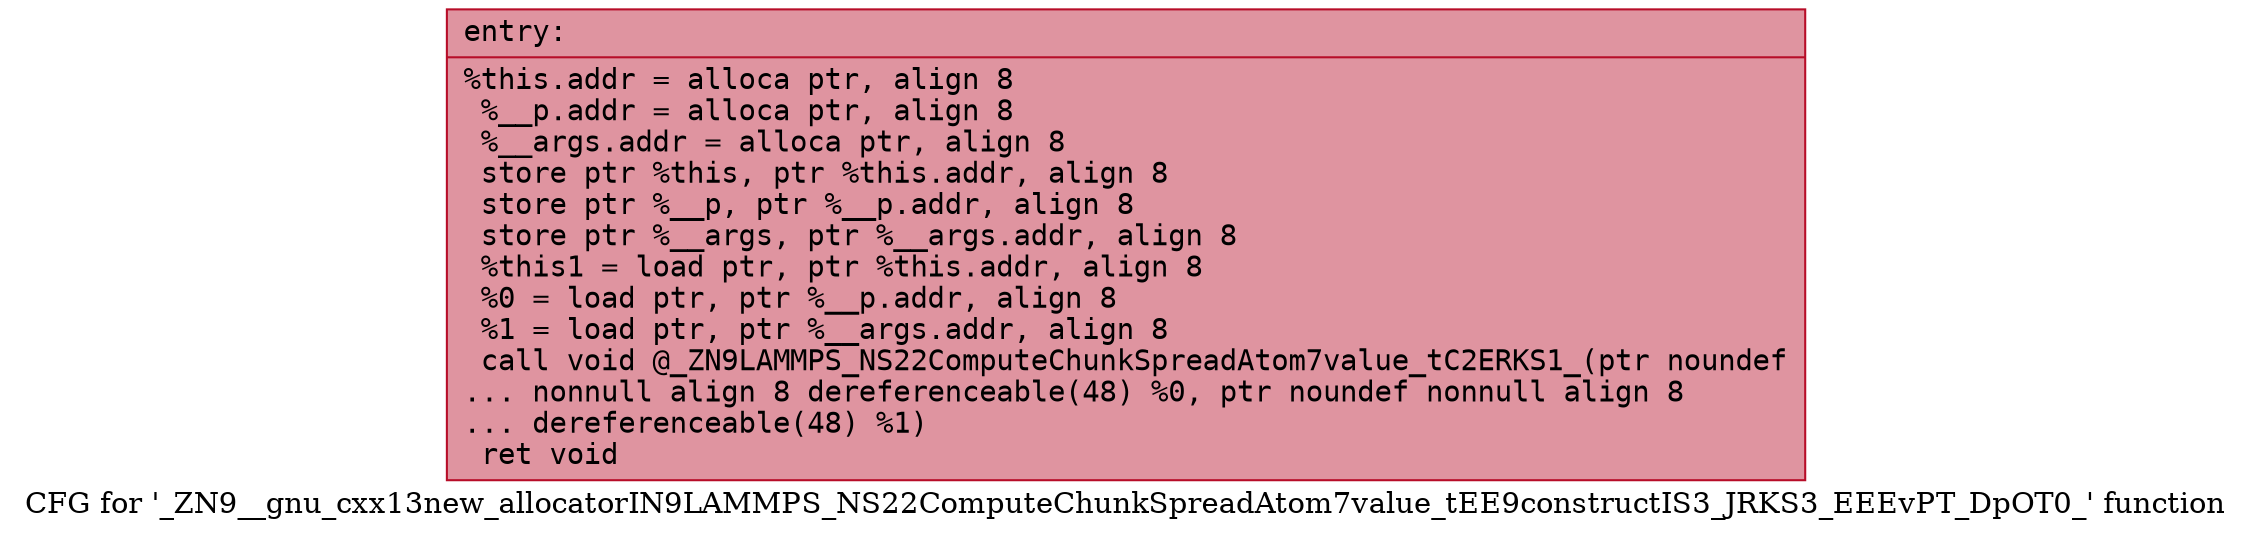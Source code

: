 digraph "CFG for '_ZN9__gnu_cxx13new_allocatorIN9LAMMPS_NS22ComputeChunkSpreadAtom7value_tEE9constructIS3_JRKS3_EEEvPT_DpOT0_' function" {
	label="CFG for '_ZN9__gnu_cxx13new_allocatorIN9LAMMPS_NS22ComputeChunkSpreadAtom7value_tEE9constructIS3_JRKS3_EEEvPT_DpOT0_' function";

	Node0x55a8964a0f60 [shape=record,color="#b70d28ff", style=filled, fillcolor="#b70d2870" fontname="Courier",label="{entry:\l|  %this.addr = alloca ptr, align 8\l  %__p.addr = alloca ptr, align 8\l  %__args.addr = alloca ptr, align 8\l  store ptr %this, ptr %this.addr, align 8\l  store ptr %__p, ptr %__p.addr, align 8\l  store ptr %__args, ptr %__args.addr, align 8\l  %this1 = load ptr, ptr %this.addr, align 8\l  %0 = load ptr, ptr %__p.addr, align 8\l  %1 = load ptr, ptr %__args.addr, align 8\l  call void @_ZN9LAMMPS_NS22ComputeChunkSpreadAtom7value_tC2ERKS1_(ptr noundef\l... nonnull align 8 dereferenceable(48) %0, ptr noundef nonnull align 8\l... dereferenceable(48) %1)\l  ret void\l}"];
}
